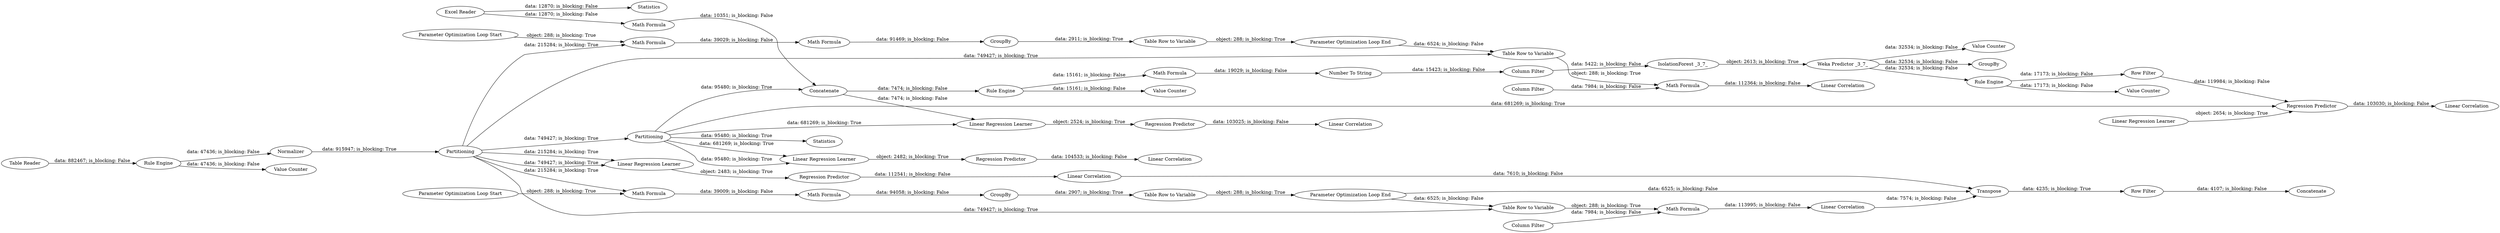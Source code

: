digraph {
	"-64801317860854278_121" [label="Linear Correlation"]
	"-7073871190396509489_133" [label="Column Filter"]
	"-64801317860854278_115" [label="Linear Regression Learner"]
	"6298982780995203106_161" [label=GroupBy]
	"6298982780995203106_156" [label="IsolationForest _3_7_"]
	"-1645317555182983645_119" [label=Normalizer]
	"-8899796576905700009_122" [label="Math Formula"]
	"6298982780995203106_164" [label="Row Filter"]
	"-2397503166594434480_116" [label="Regression Predictor"]
	"3903588158811223747_155" [label=Statistics]
	"-8899796576905700009_126" [label="Math Formula"]
	"-64801317860854278_116" [label="Regression Predictor"]
	"-3850924436189355516_126" [label="Math Formula"]
	"-3850924436189355516_122" [label="Math Formula"]
	"-3850924436189355516_128" [label="Table Row to Variable"]
	"9092013541807033207_132" [label="Table Row to Variable"]
	"3903588158811223747_150" [label="Excel Reader"]
	"-8899796576905700009_128" [label="Table Row to Variable"]
	"3903588158811223747_136" [label="Table Reader"]
	"-3850924436189355516_117" [label="Parameter Optimization Loop Start"]
	"3903588158811223747_151" [label=Concatenate]
	"6298982780995203106_163" [label="Value Counter"]
	"7262331772277099851_131" [label="Row Filter"]
	"6298982780995203106_158" [label="Number To String"]
	"-3850924436189355516_118" [label="Parameter Optimization Loop End"]
	"-7073871190396509489_134" [label="Math Formula"]
	"8828131552009408922_115" [label="Linear Regression Learner"]
	"9092013541807033207_133" [label="Column Filter"]
	"3903588158811223747_152" [label=Partitioning]
	"1646056407790218984_116" [label="Regression Predictor"]
	"6298982780995203106_159" [label="Weka Predictor _3_7_"]
	"-2397503166594434480_121" [label="Linear Correlation"]
	"8828131552009408922_116" [label="Regression Predictor"]
	"6298982780995203106_167" [label="Value Counter"]
	"3903588158811223747_114" [label=Partitioning]
	"-7073871190396509489_132" [label="Table Row to Variable"]
	"6298982780995203106_168" [label="Math Formula"]
	"6298982780995203106_162" [label="Rule Engine"]
	"6298982780995203106_160" [label="Value Counter"]
	"8828131552009408922_121" [label="Linear Correlation"]
	"9092013541807033207_134" [label="Math Formula"]
	"7262331772277099851_129" [label=Transpose]
	"1646056407790218984_121" [label="Linear Correlation"]
	"-1645317555182983645_124" [label="Value Counter"]
	"6298982780995203106_166" [label="Rule Engine"]
	"3903588158811223747_154" [label=Statistics]
	"-3850924436189355516_127" [label=GroupBy]
	"6298982780995203106_157" [label="Column Filter"]
	"3903588158811223747_160" [label="Math Formula"]
	"-8899796576905700009_117" [label="Parameter Optimization Loop Start"]
	"9092013541807033207_135" [label="Linear Correlation"]
	"-7073871190396509489_135" [label="Linear Correlation"]
	"-1645317555182983645_123" [label="Rule Engine"]
	"-8899796576905700009_127" [label=GroupBy]
	"-8899796576905700009_118" [label="Parameter Optimization Loop End"]
	"1646056407790218984_115" [label="Linear Regression Learner"]
	"7262331772277099851_130" [label=Concatenate]
	"-2397503166594434480_115" [label="Linear Regression Learner"]
	"3903588158811223747_136" -> "-1645317555182983645_123" [label="data: 882467; is_blocking: False"]
	"3903588158811223747_150" -> "3903588158811223747_154" [label="data: 12870; is_blocking: False"]
	"-64801317860854278_116" -> "-64801317860854278_121" [label="data: 103030; is_blocking: False"]
	"-1645317555182983645_123" -> "-1645317555182983645_119" [label="data: 47436; is_blocking: False"]
	"-3850924436189355516_118" -> "9092013541807033207_132" [label="data: 6525; is_blocking: False"]
	"9092013541807033207_134" -> "9092013541807033207_135" [label="data: 113995; is_blocking: False"]
	"-2397503166594434480_115" -> "-2397503166594434480_116" [label="object: 2524; is_blocking: True"]
	"3903588158811223747_152" -> "-64801317860854278_116" [label="data: 681269; is_blocking: True"]
	"-8899796576905700009_122" -> "-8899796576905700009_126" [label="data: 39029; is_blocking: False"]
	"6298982780995203106_162" -> "6298982780995203106_163" [label="data: 17173; is_blocking: False"]
	"6298982780995203106_156" -> "6298982780995203106_159" [label="object: 2613; is_blocking: True"]
	"6298982780995203106_166" -> "6298982780995203106_168" [label="data: 15161; is_blocking: False"]
	"-3850924436189355516_118" -> "7262331772277099851_129" [label="data: 6525; is_blocking: False"]
	"3903588158811223747_152" -> "1646056407790218984_115" [label="data: 95480; is_blocking: True"]
	"3903588158811223747_114" -> "8828131552009408922_115" [label="data: 215284; is_blocking: True"]
	"3903588158811223747_152" -> "1646056407790218984_115" [label="data: 681269; is_blocking: True"]
	"3903588158811223747_160" -> "3903588158811223747_151" [label="data: 10351; is_blocking: False"]
	"-8899796576905700009_118" -> "-7073871190396509489_132" [label="data: 6524; is_blocking: False"]
	"7262331772277099851_131" -> "7262331772277099851_130" [label="data: 4107; is_blocking: False"]
	"9092013541807033207_133" -> "9092013541807033207_134" [label="data: 7984; is_blocking: False"]
	"-8899796576905700009_127" -> "-8899796576905700009_128" [label="data: 2911; is_blocking: True"]
	"3903588158811223747_114" -> "8828131552009408922_115" [label="data: 749427; is_blocking: True"]
	"3903588158811223747_152" -> "-2397503166594434480_115" [label="data: 681269; is_blocking: True"]
	"-1645317555182983645_123" -> "-1645317555182983645_124" [label="data: 47436; is_blocking: False"]
	"6298982780995203106_168" -> "6298982780995203106_158" [label="data: 19029; is_blocking: False"]
	"3903588158811223747_114" -> "-8899796576905700009_122" [label="data: 215284; is_blocking: True"]
	"-8899796576905700009_126" -> "-8899796576905700009_127" [label="data: 91469; is_blocking: False"]
	"-64801317860854278_115" -> "-64801317860854278_116" [label="object: 2654; is_blocking: True"]
	"6298982780995203106_166" -> "6298982780995203106_167" [label="data: 15161; is_blocking: False"]
	"3903588158811223747_114" -> "-3850924436189355516_122" [label="data: 215284; is_blocking: True"]
	"3903588158811223747_114" -> "3903588158811223747_152" [label="data: 749427; is_blocking: True"]
	"-8899796576905700009_117" -> "-8899796576905700009_122" [label="object: 288; is_blocking: True"]
	"-3850924436189355516_117" -> "-3850924436189355516_122" [label="object: 288; is_blocking: True"]
	"6298982780995203106_162" -> "6298982780995203106_164" [label="data: 17173; is_blocking: False"]
	"-3850924436189355516_128" -> "-3850924436189355516_118" [label="object: 288; is_blocking: True"]
	"-7073871190396509489_133" -> "-7073871190396509489_134" [label="data: 7984; is_blocking: False"]
	"8828131552009408922_115" -> "8828131552009408922_116" [label="object: 2483; is_blocking: True"]
	"3903588158811223747_151" -> "-2397503166594434480_115" [label="data: 7474; is_blocking: False"]
	"9092013541807033207_132" -> "9092013541807033207_134" [label="object: 288; is_blocking: True"]
	"3903588158811223747_152" -> "3903588158811223747_151" [label="data: 95480; is_blocking: True"]
	"8828131552009408922_121" -> "7262331772277099851_129" [label="data: 7610; is_blocking: False"]
	"-3850924436189355516_122" -> "-3850924436189355516_126" [label="data: 39009; is_blocking: False"]
	"3903588158811223747_150" -> "3903588158811223747_160" [label="data: 12870; is_blocking: False"]
	"3903588158811223747_114" -> "9092013541807033207_132" [label="data: 749427; is_blocking: True"]
	"6298982780995203106_157" -> "6298982780995203106_156" [label="data: 5422; is_blocking: False"]
	"3903588158811223747_151" -> "6298982780995203106_166" [label="data: 7474; is_blocking: False"]
	"-7073871190396509489_132" -> "-7073871190396509489_134" [label="object: 288; is_blocking: True"]
	"6298982780995203106_159" -> "6298982780995203106_162" [label="data: 32534; is_blocking: False"]
	"6298982780995203106_159" -> "6298982780995203106_161" [label="data: 32534; is_blocking: False"]
	"-3850924436189355516_126" -> "-3850924436189355516_127" [label="data: 94058; is_blocking: False"]
	"-8899796576905700009_128" -> "-8899796576905700009_118" [label="object: 288; is_blocking: True"]
	"9092013541807033207_135" -> "7262331772277099851_129" [label="data: 7574; is_blocking: False"]
	"-2397503166594434480_116" -> "-2397503166594434480_121" [label="data: 103025; is_blocking: False"]
	"-3850924436189355516_127" -> "-3850924436189355516_128" [label="data: 2907; is_blocking: True"]
	"-1645317555182983645_119" -> "3903588158811223747_114" [label="data: 915947; is_blocking: True"]
	"1646056407790218984_115" -> "1646056407790218984_116" [label="object: 2482; is_blocking: True"]
	"6298982780995203106_158" -> "6298982780995203106_157" [label="data: 15423; is_blocking: False"]
	"-7073871190396509489_134" -> "-7073871190396509489_135" [label="data: 112364; is_blocking: False"]
	"7262331772277099851_129" -> "7262331772277099851_131" [label="data: 4235; is_blocking: True"]
	"1646056407790218984_116" -> "1646056407790218984_121" [label="data: 104533; is_blocking: False"]
	"3903588158811223747_114" -> "-7073871190396509489_132" [label="data: 749427; is_blocking: True"]
	"3903588158811223747_152" -> "3903588158811223747_155" [label="data: 95480; is_blocking: True"]
	"6298982780995203106_159" -> "6298982780995203106_160" [label="data: 32534; is_blocking: False"]
	"6298982780995203106_164" -> "-64801317860854278_116" [label="data: 119984; is_blocking: False"]
	"8828131552009408922_116" -> "8828131552009408922_121" [label="data: 112541; is_blocking: False"]
	rankdir=LR
}
